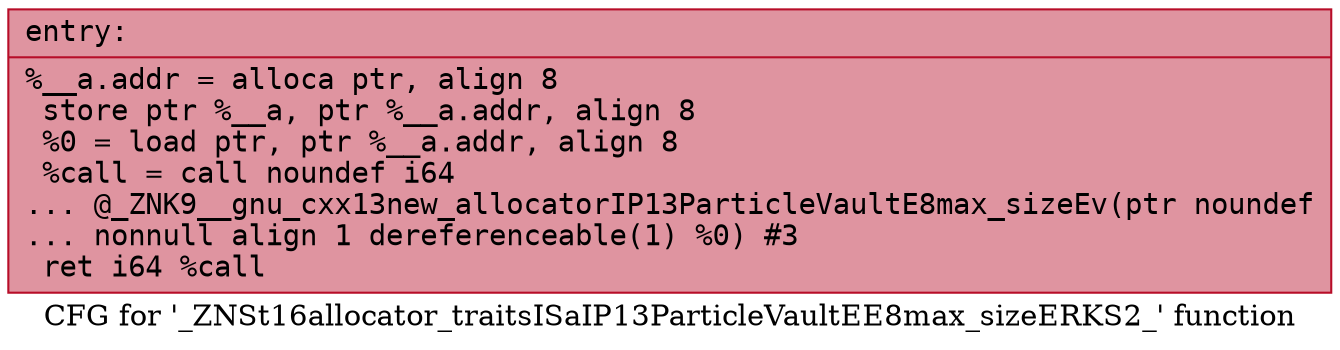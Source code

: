 digraph "CFG for '_ZNSt16allocator_traitsISaIP13ParticleVaultEE8max_sizeERKS2_' function" {
	label="CFG for '_ZNSt16allocator_traitsISaIP13ParticleVaultEE8max_sizeERKS2_' function";

	Node0x559071146580 [shape=record,color="#b70d28ff", style=filled, fillcolor="#b70d2870" fontname="Courier",label="{entry:\l|  %__a.addr = alloca ptr, align 8\l  store ptr %__a, ptr %__a.addr, align 8\l  %0 = load ptr, ptr %__a.addr, align 8\l  %call = call noundef i64\l... @_ZNK9__gnu_cxx13new_allocatorIP13ParticleVaultE8max_sizeEv(ptr noundef\l... nonnull align 1 dereferenceable(1) %0) #3\l  ret i64 %call\l}"];
}
